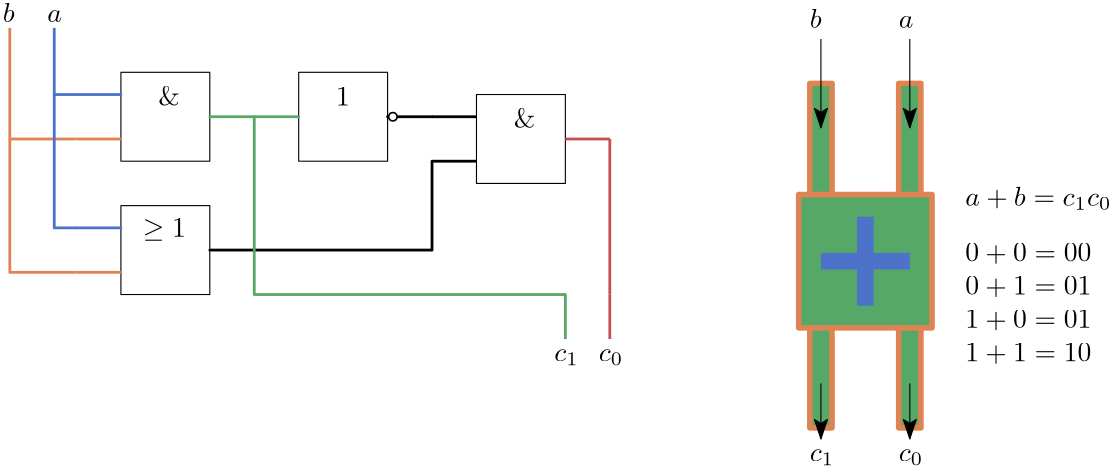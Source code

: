 <?xml version="1.0"?>
<!DOCTYPE ipe SYSTEM "ipe.dtd">
<ipe version="70218" creator="Ipe 7.2.24">
<info created="D:20210419230735" modified="D:20220605223706"/>
<ipestyle name="basic">
<symbol name="arrow/arc(spx)">
<path stroke="sym-stroke" fill="sym-stroke" pen="sym-pen">
0 0 m
-1 0.333 l
-1 -0.333 l
h
</path>
</symbol>
<symbol name="arrow/farc(spx)">
<path stroke="sym-stroke" fill="white" pen="sym-pen">
0 0 m
-1 0.333 l
-1 -0.333 l
h
</path>
</symbol>
<symbol name="arrow/ptarc(spx)">
<path stroke="sym-stroke" fill="sym-stroke" pen="sym-pen">
0 0 m
-1 0.333 l
-0.8 0 l
-1 -0.333 l
h
</path>
</symbol>
<symbol name="arrow/fptarc(spx)">
<path stroke="sym-stroke" fill="white" pen="sym-pen">
0 0 m
-1 0.333 l
-0.8 0 l
-1 -0.333 l
h
</path>
</symbol>
<symbol name="mark/circle(sx)" transformations="translations">
<path fill="sym-stroke">
0.6 0 0 0.6 0 0 e
0.4 0 0 0.4 0 0 e
</path>
</symbol>
<symbol name="mark/disk(sx)" transformations="translations">
<path fill="sym-stroke">
0.6 0 0 0.6 0 0 e
</path>
</symbol>
<symbol name="mark/fdisk(sfx)" transformations="translations">
<group>
<path fill="sym-fill">
0.5 0 0 0.5 0 0 e
</path>
<path fill="sym-stroke" fillrule="eofill">
0.6 0 0 0.6 0 0 e
0.4 0 0 0.4 0 0 e
</path>
</group>
</symbol>
<symbol name="mark/box(sx)" transformations="translations">
<path fill="sym-stroke" fillrule="eofill">
-0.6 -0.6 m
0.6 -0.6 l
0.6 0.6 l
-0.6 0.6 l
h
-0.4 -0.4 m
0.4 -0.4 l
0.4 0.4 l
-0.4 0.4 l
h
</path>
</symbol>
<symbol name="mark/square(sx)" transformations="translations">
<path fill="sym-stroke">
-0.6 -0.6 m
0.6 -0.6 l
0.6 0.6 l
-0.6 0.6 l
h
</path>
</symbol>
<symbol name="mark/fsquare(sfx)" transformations="translations">
<group>
<path fill="sym-fill">
-0.5 -0.5 m
0.5 -0.5 l
0.5 0.5 l
-0.5 0.5 l
h
</path>
<path fill="sym-stroke" fillrule="eofill">
-0.6 -0.6 m
0.6 -0.6 l
0.6 0.6 l
-0.6 0.6 l
h
-0.4 -0.4 m
0.4 -0.4 l
0.4 0.4 l
-0.4 0.4 l
h
</path>
</group>
</symbol>
<symbol name="mark/cross(sx)" transformations="translations">
<group>
<path fill="sym-stroke">
-0.43 -0.57 m
0.57 0.43 l
0.43 0.57 l
-0.57 -0.43 l
h
</path>
<path fill="sym-stroke">
-0.43 0.57 m
0.57 -0.43 l
0.43 -0.57 l
-0.57 0.43 l
h
</path>
</group>
</symbol>
<symbol name="arrow/fnormal(spx)">
<path stroke="sym-stroke" fill="white" pen="sym-pen">
0 0 m
-1 0.333 l
-1 -0.333 l
h
</path>
</symbol>
<symbol name="arrow/pointed(spx)">
<path stroke="sym-stroke" fill="sym-stroke" pen="sym-pen">
0 0 m
-1 0.333 l
-0.8 0 l
-1 -0.333 l
h
</path>
</symbol>
<symbol name="arrow/fpointed(spx)">
<path stroke="sym-stroke" fill="white" pen="sym-pen">
0 0 m
-1 0.333 l
-0.8 0 l
-1 -0.333 l
h
</path>
</symbol>
<symbol name="arrow/linear(spx)">
<path stroke="sym-stroke" pen="sym-pen">
-1 0.333 m
0 0 l
-1 -0.333 l
</path>
</symbol>
<symbol name="arrow/fdouble(spx)">
<path stroke="sym-stroke" fill="white" pen="sym-pen">
0 0 m
-1 0.333 l
-1 -0.333 l
h
-1 0 m
-2 0.333 l
-2 -0.333 l
h
</path>
</symbol>
<symbol name="arrow/double(spx)">
<path stroke="sym-stroke" fill="sym-stroke" pen="sym-pen">
0 0 m
-1 0.333 l
-1 -0.333 l
h
-1 0 m
-2 0.333 l
-2 -0.333 l
h
</path>
</symbol>
<anglesize name="22.5 deg" value="22.5"/>
<anglesize name="30 deg" value="30"/>
<anglesize name="45 deg" value="45"/>
<anglesize name="60 deg" value="60"/>
<anglesize name="90 deg" value="90"/>
<arrowsize name="large" value="10"/>
<arrowsize name="small" value="5"/>
<arrowsize name="tiny" value="3"/>
<color name="blue" value="0 0 1"/>
<color name="brown" value="0.647 0.165 0.165"/>
<color name="darkblue" value="0 0 0.545"/>
<color name="darkcyan" value="0 0.545 0.545"/>
<color name="darkgray" value="0.663"/>
<color name="darkgreen" value="0 0.392 0"/>
<color name="darkmagenta" value="0.545 0 0.545"/>
<color name="darkorange" value="1 0.549 0"/>
<color name="darkred" value="0.545 0 0"/>
<color name="gold" value="1 0.843 0"/>
<color name="gray" value="0.745"/>
<color name="green" value="0 1 0"/>
<color name="lightblue" value="0.678 0.847 0.902"/>
<color name="lightcyan" value="0.878 1 1"/>
<color name="lightgray" value="0.827"/>
<color name="lightgreen" value="0.565 0.933 0.565"/>
<color name="lightyellow" value="1 1 0.878"/>
<color name="navy" value="0 0 0.502"/>
<color name="orange" value="1 0.647 0"/>
<color name="pink" value="1 0.753 0.796"/>
<color name="purple" value="0.627 0.125 0.941"/>
<color name="red" value="1 0 0"/>
<color name="sbblue" value="0.298 0.447 0.79"/>
<color name="sbgreen" value="0.333 0.658 0.407"/>
<color name="sborange" value="0.866 0.517 0.321"/>
<color name="sbpurple" value="0.505 0.447 0.698"/>
<color name="sbred" value="0.768 0.305 0.321"/>
<color name="seagreen" value="0.18 0.545 0.341"/>
<color name="turquoise" value="0.251 0.878 0.816"/>
<color name="verydarkgray" value="0.4"/>
<color name="violet" value="0.933 0.51 0.933"/>
<color name="yellow" value="1 1 0"/>
<dashstyle name="dash dot dotted" value="[4 2 1 2 1 2] 0"/>
<dashstyle name="dash dotted" value="[4 2 1 2] 0"/>
<dashstyle name="dashed" value="[4] 0"/>
<dashstyle name="dotted" value="[1 3] 0"/>
<gridsize name="10 pts (~3.5 mm)" value="10"/>
<gridsize name="14 pts (~5 mm)" value="14"/>
<gridsize name="16 pts (~6 mm)" value="16"/>
<gridsize name="20 pts (~7 mm)" value="20"/>
<gridsize name="28 pts (~10 mm)" value="28"/>
<gridsize name="32 pts (~12 mm)" value="32"/>
<gridsize name="4 pts" value="4"/>
<gridsize name="56 pts (~20 mm)" value="56"/>
<gridsize name="8 pts (~3 mm)" value="8"/>
<opacity name="10%" value="0.1"/>
<opacity name="30%" value="0.3"/>
<opacity name="50%" value="0.5"/>
<opacity name="75%" value="0.75"/>
<pen name="fat" value="1.2"/>
<pen name="heavier" value="0.8"/>
<pen name="ultrafat" value="2"/>
<symbolsize name="large" value="5"/>
<symbolsize name="small" value="2"/>
<symbolsize name="tiny" value="1.1"/>
<textsize name="Huge" value="\Huge"/>
<textsize name="LARGE" value="\LARGE"/>
<textsize name="Large" value="\Large"/>
<textsize name="footnote" value="\footnotesize"/>
<textsize name="huge" value="\huge"/>
<textsize name="large" value="\large"/>
<textsize name="small" value="\small"/>
<textsize name="tiny" value="\tiny"/>
<textstyle name="center" begin="\begin{center}" end="\end{center}"/>
<textstyle name="item" begin="\begin{itemize}\item{}" end="\end{itemize}"/>
<textstyle name="itemize" begin="\begin{itemize}" end="\end{itemize}"/>
<tiling name="falling" angle="-60" step="4" width="1"/>
<tiling name="rising" angle="30" step="4" width="1"/>
</ipestyle>
<page>
<layer name="alpha"/>
<view layers="alpha" active="alpha"/>
<path layer="alpha" matrix="1 0 0 1 180 -12" stroke="sborange" fill="sbgreen" pen="2">
112 752 m
112 704 l
160 704 l
160 752 l
h
</path>
<path matrix="1 0 0 1 180 -12" stroke="sborange" fill="sbgreen" pen="2">
116 792 m
116 752 l
124 752 l
124 792 l
h
</path>
<path matrix="1 0 0 1 184 -12" stroke="sborange" fill="sbgreen" pen="2">
152 792 m
152 752 l
144 752 l
144 792 l
h
</path>
<path matrix="1 0 0 1 176 -12" stroke="sborange" fill="sbgreen" pen="2">
120 704 m
120 668 l
128 668 l
128 704 l
h
</path>
<path matrix="1 0 0 1 180 -12" stroke="sborange" fill="sbgreen" pen="2">
148 704 m
148 668 l
156 668 l
156 704 l
h
</path>
<path matrix="1 0 0 1 180 -12" stroke="sbblue" pen="6">
120 728 m
152 728 l
152 728 l
</path>
<path matrix="1 0 0 1 180 -12" stroke="sbblue" pen="6">
136 744 m
136 712 l
</path>
<text matrix="1 0 0 1 180 0" transformations="translations" pos="116 800" stroke="black" type="label" width="4.276" height="6.918" depth="0" valign="baseline" style="math">b</text>
<text matrix="1 0 0 1 212 0" transformations="translations" pos="116 800" stroke="black" type="label" width="5.266" height="4.289" depth="0" valign="baseline" style="math">a</text>
<text matrix="1 0 0 1 212 -156" transformations="translations" pos="116 800" stroke="black" type="label" width="8.781" height="4.294" depth="1.49" valign="baseline" style="math">c_0</text>
<text matrix="1 0 0 1 180 -156" transformations="translations" pos="116 800" stroke="black" type="label" width="8.781" height="4.294" depth="1.49" valign="baseline" style="math">c_1</text>
<path matrix="1 0 0 1 180 -12" stroke="black" fill="sbgreen" arrow="ptarc/normal">
120 808 m
120 776 l
</path>
<path matrix="1 0 0 1 180 -12" stroke="black" fill="sbgreen" arrow="ptarc/normal">
152 808 m
152 776 l
</path>
<path matrix="1 0 0 1 180 -12" stroke="black" fill="sbgreen" arrow="ptarc/normal">
120 684 m
120 664 l
</path>
<path matrix="1 0 0 1 180 -12" stroke="black" fill="sbgreen" arrow="ptarc/normal">
152 684 m
152 664 l
</path>
<text matrix="1 0 0 1 160 -68" transformations="translations" pos="192 784" stroke="black" type="label" width="45.385" height="6.421" depth="0.83" valign="baseline" style="math">0 + 0 = 00</text>
<text matrix="1 0 0 1 160 -80" transformations="translations" pos="192 784" stroke="black" type="label" width="45.385" height="6.421" depth="0.83" valign="baseline" style="math">0 + 1 = 01</text>
<text matrix="1 0 0 1 160 -92" transformations="translations" pos="192 784" stroke="black" type="label" width="45.385" height="6.421" depth="0.83" valign="baseline" style="math">1 + 0 = 01</text>
<text matrix="1 0 0 1 160 -104" transformations="translations" pos="192 784" stroke="black" type="label" width="45.385" height="6.421" depth="0.83" valign="baseline" style="math">1 + 1 = 10</text>
<text matrix="1 0 0 1 160 -64" transformations="translations" pos="192 800" stroke="black" type="label" width="52.563" height="6.923" depth="1.49" valign="baseline" style="math">a + b = c_1c_0</text>
<path matrix="1 0 0 1 -16 -16" stroke="black">
64 800 m
64 768 l
96 768 l
96 800 l
h
</path>
<path matrix="1 0 0 1 -16 -8" stroke="sbblue" pen="1">
64 784 m
64 784 l
48 784 l
48 784 l
h
</path>
<path matrix="1 0 0 1 -16 -16" stroke="sbgreen" pen="1">
96 784 m
96 784 l
112 784 l
112 784 l
h
</path>
<text matrix="1 0 0 1 -18.1499 -21.8908" transformations="translations" pos="79.6053 793.937" stroke="black" type="label" width="7.749" height="6.918" depth="0" valign="baseline" style="math">\&amp;</text>
<text matrix="1 0 0 1 -37.8456 17.308" transformations="translations" pos="43.3161 784.806" stroke="black" type="label" width="4.276" height="6.918" depth="0" valign="baseline" style="math">b</text>
<path matrix="1 0 0 1 -16 -16" stroke="sborange" pen="1">
64 776 m
48 776 l
</path>
<text matrix="1 0 0 1 -21.8455 17.308" transformations="translations" pos="43.3161 784.806" stroke="black" type="label" width="5.266" height="4.289" depth="0" valign="baseline" style="math">a</text>
<path matrix="1 0 0 1 48 -16" stroke="black">
64 800 m
64 768 l
96 768 l
96 800 l
h
</path>
<path matrix="1 0 0 1 48 -16" stroke="sbgreen" pen="1">
64 784 m
64 784 l
48 784 l
48 784 l
h
</path>
<path matrix="1 0 0 1 48 -16" stroke="black" pen="1">
96 784 m
96 784 l
112 784 l
112 784 l
h
</path>
<use matrix="1 0 0 1 49.9016 -15.9979" name="mark/fdisk(sfx)" pos="96 784" size="normal" stroke="black"/>
<text matrix="1 0 0 1 45.8501 -21.8908" transformations="translations" pos="79.6053 793.937" stroke="black" type="label" width="4.981" height="6.42" depth="0" valign="baseline" style="math">1</text>
<path matrix="1 0 0 1 -16 -64" stroke="black">
64 800 m
64 768 l
96 768 l
96 800 l
h
</path>
<path matrix="1 0 0 1 -16 -56" stroke="sbblue" pen="1">
64 784 m
64 784 l
48 784 l
48 784 l
h
</path>
<path matrix="1 0 0 1 -16 -64" stroke="black" pen="1">
96 784 m
96 784 l
112 784 l
112 784 l
h
</path>
<text matrix="1 0 0 1 -23.7351 -69.1618" transformations="translations" pos="79.6053 793.937" stroke="black" type="label" width="15.497" height="6.425" depth="1.35" valign="baseline" style="math">\geq 1</text>
<path matrix="1 0 0 1 -16 -64" stroke="sborange" pen="1">
64 776 m
48 776 l
</path>
<path stroke="sbblue" pen="1">
24 800 m
24 776 l
32 776 l
</path>
<path stroke="sborange" pen="1">
8 800 m
8 760 l
32 760 l
</path>
<path stroke="sbblue" pen="1">
24 776 m
24 728 l
32 728 l
</path>
<path stroke="sborange" pen="1">
8 760 m
8 712 l
32 712 l
</path>
<path matrix="1 0 0 1 112 -24" stroke="black">
64 800 m
64 768 l
96 768 l
96 800 l
h
</path>
<text matrix="1 0 0 1 109.85 -29.8908" transformations="translations" pos="79.6053 793.937" stroke="black" type="label" width="7.749" height="6.918" depth="0" valign="baseline" style="math">\&amp;</text>
<path stroke="black" pen="1">
176 768 m
160 768 l
</path>
<path stroke="black" pen="1">
96 720 m
160 720 l
160 752 l
176 752 l
</path>
<path stroke="sbred" pen="1">
208 760 m
224 760 l
</path>
<text matrix="1 0 0 1 -12 -80" transformations="translations" pos="232 760" stroke="black" type="label" width="8.781" height="4.294" depth="1.49" valign="baseline" style="math">c_0</text>
<path stroke="sbred" pen="1">
224 760 m
224 704 l
</path>
<path stroke="sbred" pen="1">
224 704 m
224 688 l
</path>
<path stroke="sbgreen" pen="1">
96 768 m
96 704 l
208 704 l
208 688 l
</path>
<text matrix="1 0 0 1 -28 -80" transformations="translations" pos="232 760" stroke="black" type="label" width="8.781" height="4.294" depth="1.49" valign="baseline" style="math">c_1</text>
</page>
</ipe>
